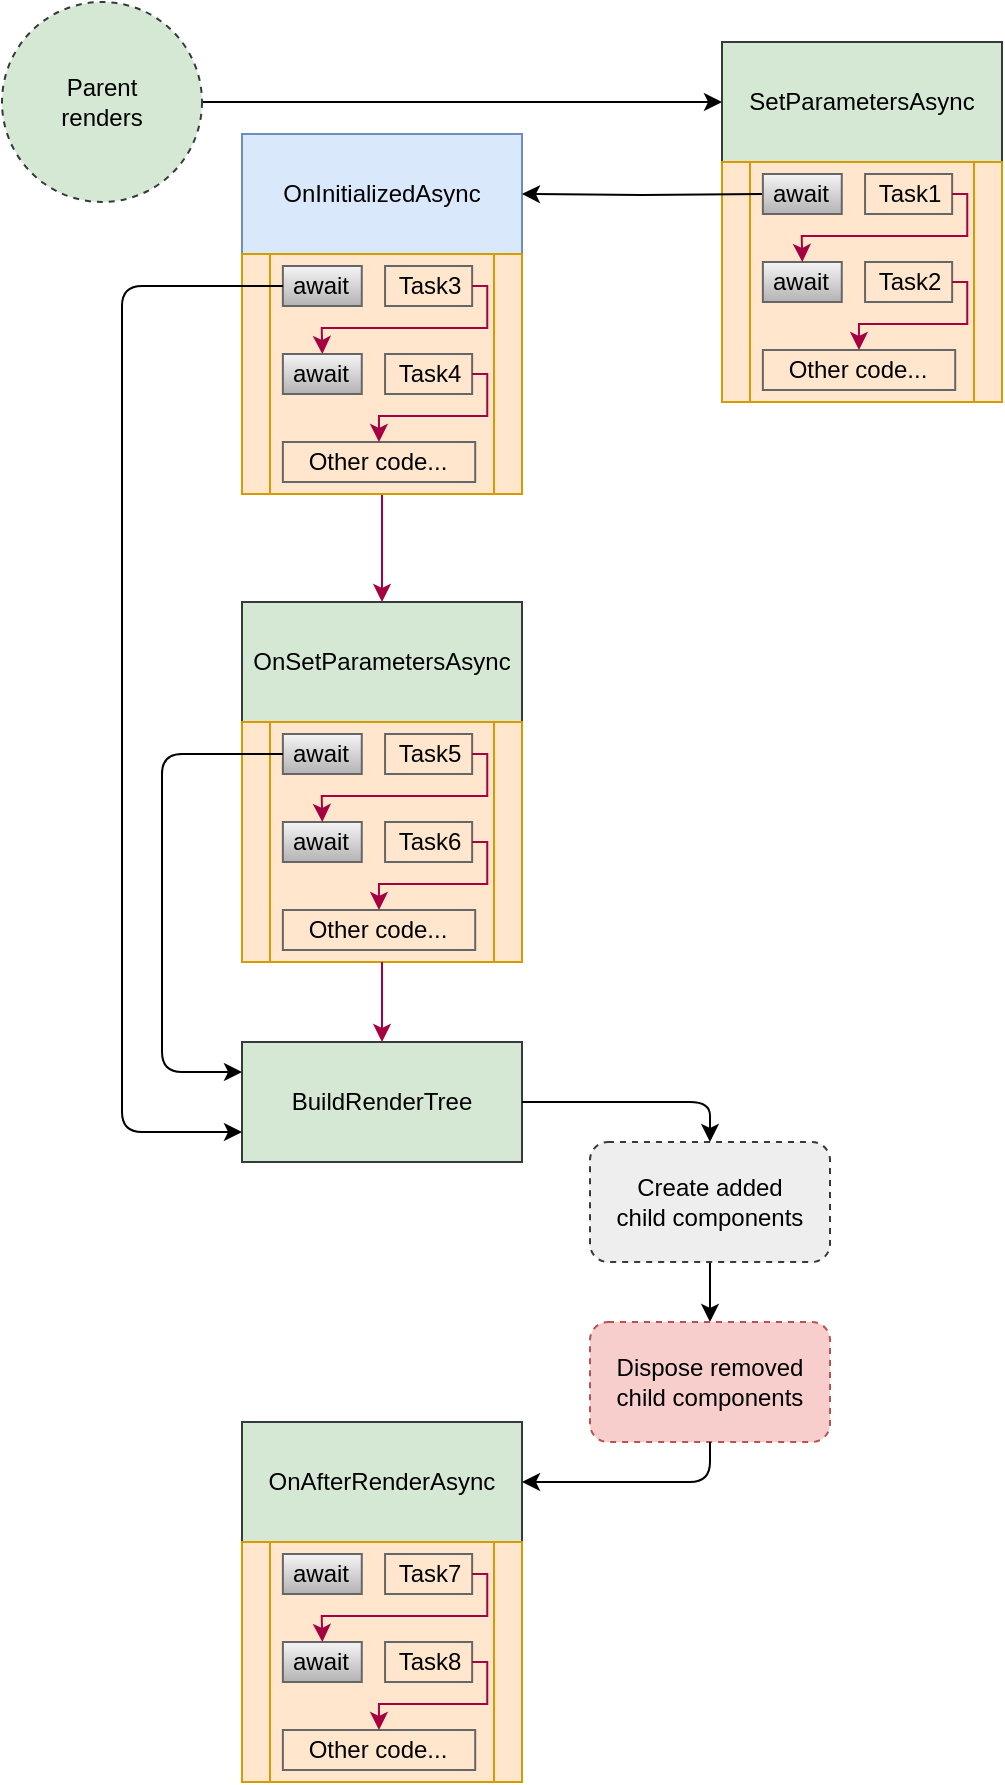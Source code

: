 <mxfile version="13.4.5" type="device"><diagram id="vjfwvLpHs5UMuAv5IVsu" name="Page-1"><mxGraphModel dx="813" dy="470" grid="1" gridSize="10" guides="1" tooltips="1" connect="1" arrows="1" fold="1" page="1" pageScale="1" pageWidth="827" pageHeight="1169" math="0" shadow="0"><root><mxCell id="0"/><mxCell id="1" parent="0"/><mxCell id="umg-9un5n8gTAFLP8XQi-9" value="SetParametersAsync" style="rounded=0;whiteSpace=wrap;html=1;strokeColor=#36393d;glass=0;fillColor=#D5E8D4;" parent="1" vertex="1"><mxGeometry x="360" y="30" width="140" height="60" as="geometry"/></mxCell><mxCell id="7Y9gA_fkRRRT-fwOyYDb-23" style="edgeStyle=orthogonalEdgeStyle;rounded=0;orthogonalLoop=1;jettySize=auto;html=1;entryX=0;entryY=0.5;entryDx=0;entryDy=0;strokeColor=#000000;exitX=1;exitY=0.5;exitDx=0;exitDy=0;" edge="1" parent="1" source="umg-9un5n8gTAFLP8XQi-22" target="umg-9un5n8gTAFLP8XQi-9"><mxGeometry relative="1" as="geometry"><mxPoint x="303" y="60" as="sourcePoint"/></mxGeometry></mxCell><mxCell id="umg-9un5n8gTAFLP8XQi-22" value="Parent&lt;br&gt;renders" style="ellipse;whiteSpace=wrap;html=1;aspect=fixed;glass=0;fontSize=12;strokeColor=#36393d;fillColor=#D5E8D4;dashed=1;" parent="1" vertex="1"><mxGeometry y="10" width="100" height="100" as="geometry"/></mxCell><mxCell id="umg-9un5n8gTAFLP8XQi-52" value="BuildRenderTree" style="rounded=0;whiteSpace=wrap;html=1;fontSize=12;strokeColor=#36393d;fillColor=#D5E8D4;" parent="1" vertex="1"><mxGeometry x="120" y="530" width="140" height="60" as="geometry"/></mxCell><mxCell id="umg-9un5n8gTAFLP8XQi-59" style="edgeStyle=orthogonalEdgeStyle;rounded=0;orthogonalLoop=1;jettySize=auto;html=1;entryX=0.5;entryY=0;entryDx=0;entryDy=0;fontSize=12;" parent="1" source="umg-9un5n8gTAFLP8XQi-54" target="umg-9un5n8gTAFLP8XQi-55" edge="1"><mxGeometry relative="1" as="geometry"/></mxCell><mxCell id="umg-9un5n8gTAFLP8XQi-54" value="Create added&lt;br&gt;child components" style="rounded=1;whiteSpace=wrap;html=1;glass=0;dashed=1;fillColor=#eeeeee;fontSize=12;strokeColor=#36393d;" parent="1" vertex="1"><mxGeometry x="294" y="580" width="120" height="60" as="geometry"/></mxCell><mxCell id="umg-9un5n8gTAFLP8XQi-55" value="Dispose removed&lt;br&gt;child components" style="rounded=1;whiteSpace=wrap;html=1;glass=0;dashed=1;fillColor=#f8cecc;fontSize=12;strokeColor=#b85450;" parent="1" vertex="1"><mxGeometry x="294" y="670" width="120" height="60" as="geometry"/></mxCell><mxCell id="umg-9un5n8gTAFLP8XQi-56" value="OnAfterRenderAsync" style="rounded=0;whiteSpace=wrap;html=1;fontSize=12;strokeColor=#36393d;fillColor=#D5E8D4;" parent="1" vertex="1"><mxGeometry x="120" y="720" width="140" height="60" as="geometry"/></mxCell><mxCell id="umg-9un5n8gTAFLP8XQi-58" value="" style="endArrow=classic;html=1;fontSize=12;exitX=1;exitY=0.5;exitDx=0;exitDy=0;entryX=0.5;entryY=0;entryDx=0;entryDy=0;" parent="1" source="umg-9un5n8gTAFLP8XQi-52" target="umg-9un5n8gTAFLP8XQi-54" edge="1"><mxGeometry width="50" height="50" relative="1" as="geometry"><mxPoint x="364" y="500" as="sourcePoint"/><mxPoint x="414" y="450" as="targetPoint"/><Array as="points"><mxPoint x="354" y="560"/></Array></mxGeometry></mxCell><mxCell id="umg-9un5n8gTAFLP8XQi-60" value="" style="endArrow=classic;html=1;fontSize=12;exitX=0.5;exitY=1;exitDx=0;exitDy=0;entryX=1;entryY=0.5;entryDx=0;entryDy=0;" parent="1" source="umg-9un5n8gTAFLP8XQi-55" target="umg-9un5n8gTAFLP8XQi-56" edge="1"><mxGeometry width="50" height="50" relative="1" as="geometry"><mxPoint x="624" y="590" as="sourcePoint"/><mxPoint x="674" y="540" as="targetPoint"/><Array as="points"><mxPoint x="354" y="750"/></Array></mxGeometry></mxCell><mxCell id="7Y9gA_fkRRRT-fwOyYDb-42" value="OnInitializedAsync" style="rounded=0;whiteSpace=wrap;html=1;strokeColor=#6c8ebf;glass=0;fillColor=#dae8fc;" vertex="1" parent="1"><mxGeometry x="120" y="76" width="140" height="60" as="geometry"/></mxCell><mxCell id="7Y9gA_fkRRRT-fwOyYDb-49" value="OnSetParametersAsync" style="rounded=0;whiteSpace=wrap;html=1;strokeColor=#36393d;glass=0;fillColor=#D5E8D4;" vertex="1" parent="1"><mxGeometry x="120" y="310" width="140" height="60" as="geometry"/></mxCell><mxCell id="7Y9gA_fkRRRT-fwOyYDb-56" style="edgeStyle=orthogonalEdgeStyle;rounded=0;orthogonalLoop=1;jettySize=auto;html=1;entryX=0.5;entryY=0;entryDx=0;entryDy=0;fillColor=#d80073;strokeColor=#A50040;" edge="1" parent="1" source="7Y9gA_fkRRRT-fwOyYDb-74" target="7Y9gA_fkRRRT-fwOyYDb-49"><mxGeometry relative="1" as="geometry"><mxPoint x="188.5" y="216" as="sourcePoint"/></mxGeometry></mxCell><mxCell id="7Y9gA_fkRRRT-fwOyYDb-73" value="" style="group" vertex="1" connectable="0" parent="1"><mxGeometry x="120" y="136" width="140" height="120" as="geometry"/></mxCell><mxCell id="7Y9gA_fkRRRT-fwOyYDb-74" value="" style="shape=process;whiteSpace=wrap;html=1;backgroundOutline=1;fillColor=#ffe6cc;strokeColor=#d79b00;" vertex="1" parent="7Y9gA_fkRRRT-fwOyYDb-73"><mxGeometry width="140" height="120" as="geometry"/></mxCell><mxCell id="7Y9gA_fkRRRT-fwOyYDb-75" value="await" style="text;html=1;strokeColor=#666666;fillColor=#f5f5f5;align=center;verticalAlign=middle;whiteSpace=wrap;rounded=0;labelBackgroundColor=none;gradientColor=#b3b3b3;" vertex="1" parent="7Y9gA_fkRRRT-fwOyYDb-73"><mxGeometry x="20.438" y="6" width="39.445" height="20" as="geometry"/></mxCell><mxCell id="7Y9gA_fkRRRT-fwOyYDb-76" value="Task3" style="text;html=1;strokeColor=#666666;align=center;verticalAlign=middle;whiteSpace=wrap;rounded=0;labelBackgroundColor=none;" vertex="1" parent="7Y9gA_fkRRRT-fwOyYDb-73"><mxGeometry x="71.533" y="6" width="43.533" height="20" as="geometry"/></mxCell><mxCell id="7Y9gA_fkRRRT-fwOyYDb-77" value="await" style="text;html=1;strokeColor=#666666;fillColor=#f5f5f5;align=center;verticalAlign=middle;whiteSpace=wrap;rounded=0;labelBackgroundColor=none;gradientColor=#b3b3b3;" vertex="1" parent="7Y9gA_fkRRRT-fwOyYDb-73"><mxGeometry x="20.438" y="50" width="39.445" height="20" as="geometry"/></mxCell><mxCell id="7Y9gA_fkRRRT-fwOyYDb-78" value="Task4" style="text;html=1;strokeColor=#666666;align=center;verticalAlign=middle;whiteSpace=wrap;rounded=0;labelBackgroundColor=none;" vertex="1" parent="7Y9gA_fkRRRT-fwOyYDb-73"><mxGeometry x="71.533" y="50" width="43.533" height="20" as="geometry"/></mxCell><mxCell id="7Y9gA_fkRRRT-fwOyYDb-79" value="" style="endArrow=classic;html=1;strokeColor=#A50040;fillColor=#d80073;exitX=1;exitY=0.5;exitDx=0;exitDy=0;rounded=0;entryX=0.5;entryY=0;entryDx=0;entryDy=0;" edge="1" parent="7Y9gA_fkRRRT-fwOyYDb-73" source="7Y9gA_fkRRRT-fwOyYDb-76" target="7Y9gA_fkRRRT-fwOyYDb-77"><mxGeometry width="50" height="50" relative="1" as="geometry"><mxPoint x="115.066" y="19" as="sourcePoint"/><mxPoint x="-30.657" y="74" as="targetPoint"/><Array as="points"><mxPoint x="122.628" y="16"/><mxPoint x="122.628" y="37"/><mxPoint x="39.854" y="37"/></Array></mxGeometry></mxCell><mxCell id="7Y9gA_fkRRRT-fwOyYDb-80" value="Other code..." style="text;html=1;strokeColor=#666666;align=center;verticalAlign=middle;whiteSpace=wrap;rounded=0;labelBackgroundColor=none;" vertex="1" parent="7Y9gA_fkRRRT-fwOyYDb-73"><mxGeometry x="20.438" y="94" width="96.161" height="20" as="geometry"/></mxCell><mxCell id="7Y9gA_fkRRRT-fwOyYDb-81" value="" style="endArrow=classic;html=1;strokeColor=#A50040;fillColor=#d80073;rounded=0;exitX=1;exitY=0.5;exitDx=0;exitDy=0;" edge="1" parent="7Y9gA_fkRRRT-fwOyYDb-73" target="7Y9gA_fkRRRT-fwOyYDb-80" source="7Y9gA_fkRRRT-fwOyYDb-78"><mxGeometry width="50" height="50" relative="1" as="geometry"><mxPoint x="173.723" y="44" as="sourcePoint"/><mxPoint x="68.518" y="91" as="targetPoint"/><Array as="points"><mxPoint x="122.628" y="60"/><mxPoint x="122.628" y="81"/><mxPoint x="68.467" y="81"/></Array></mxGeometry></mxCell><mxCell id="7Y9gA_fkRRRT-fwOyYDb-82" value="" style="endArrow=classic;html=1;strokeColor=#000000;entryX=0;entryY=0.75;entryDx=0;entryDy=0;exitX=0;exitY=0.5;exitDx=0;exitDy=0;" edge="1" parent="1" source="7Y9gA_fkRRRT-fwOyYDb-75" target="umg-9un5n8gTAFLP8XQi-52"><mxGeometry width="50" height="50" relative="1" as="geometry"><mxPoint x="30" y="580" as="sourcePoint"/><mxPoint x="80" y="530" as="targetPoint"/><Array as="points"><mxPoint x="60" y="152"/><mxPoint x="60" y="575"/></Array></mxGeometry></mxCell><mxCell id="7Y9gA_fkRRRT-fwOyYDb-83" value="" style="group" vertex="1" connectable="0" parent="1"><mxGeometry x="360" y="90" width="140" height="120" as="geometry"/></mxCell><mxCell id="7Y9gA_fkRRRT-fwOyYDb-84" value="" style="shape=process;whiteSpace=wrap;html=1;backgroundOutline=1;fillColor=#ffe6cc;strokeColor=#d79b00;" vertex="1" parent="7Y9gA_fkRRRT-fwOyYDb-83"><mxGeometry width="140" height="120" as="geometry"/></mxCell><mxCell id="7Y9gA_fkRRRT-fwOyYDb-85" value="await" style="text;html=1;strokeColor=#666666;fillColor=#f5f5f5;align=center;verticalAlign=middle;whiteSpace=wrap;rounded=0;labelBackgroundColor=none;gradientColor=#b3b3b3;" vertex="1" parent="7Y9gA_fkRRRT-fwOyYDb-83"><mxGeometry x="20.438" y="6" width="39.445" height="20" as="geometry"/></mxCell><mxCell id="7Y9gA_fkRRRT-fwOyYDb-86" value="Task1" style="text;html=1;strokeColor=#666666;align=center;verticalAlign=middle;whiteSpace=wrap;rounded=0;labelBackgroundColor=none;" vertex="1" parent="7Y9gA_fkRRRT-fwOyYDb-83"><mxGeometry x="71.533" y="6" width="43.533" height="20" as="geometry"/></mxCell><mxCell id="7Y9gA_fkRRRT-fwOyYDb-87" value="await" style="text;html=1;strokeColor=#666666;fillColor=#f5f5f5;align=center;verticalAlign=middle;whiteSpace=wrap;rounded=0;labelBackgroundColor=none;gradientColor=#b3b3b3;" vertex="1" parent="7Y9gA_fkRRRT-fwOyYDb-83"><mxGeometry x="20.438" y="50" width="39.445" height="20" as="geometry"/></mxCell><mxCell id="7Y9gA_fkRRRT-fwOyYDb-88" value="Task2" style="text;html=1;strokeColor=#666666;align=center;verticalAlign=middle;whiteSpace=wrap;rounded=0;labelBackgroundColor=none;" vertex="1" parent="7Y9gA_fkRRRT-fwOyYDb-83"><mxGeometry x="71.533" y="50" width="43.533" height="20" as="geometry"/></mxCell><mxCell id="7Y9gA_fkRRRT-fwOyYDb-89" value="" style="endArrow=classic;html=1;strokeColor=#A50040;fillColor=#d80073;exitX=1;exitY=0.5;exitDx=0;exitDy=0;rounded=0;entryX=0.5;entryY=0;entryDx=0;entryDy=0;" edge="1" parent="7Y9gA_fkRRRT-fwOyYDb-83" source="7Y9gA_fkRRRT-fwOyYDb-86" target="7Y9gA_fkRRRT-fwOyYDb-87"><mxGeometry width="50" height="50" relative="1" as="geometry"><mxPoint x="115.066" y="19" as="sourcePoint"/><mxPoint x="-30.657" y="74" as="targetPoint"/><Array as="points"><mxPoint x="122.628" y="16"/><mxPoint x="122.628" y="37"/><mxPoint x="39.854" y="37"/></Array></mxGeometry></mxCell><mxCell id="7Y9gA_fkRRRT-fwOyYDb-90" value="Other code..." style="text;html=1;strokeColor=#666666;align=center;verticalAlign=middle;whiteSpace=wrap;rounded=0;labelBackgroundColor=none;" vertex="1" parent="7Y9gA_fkRRRT-fwOyYDb-83"><mxGeometry x="20.438" y="94" width="96.161" height="20" as="geometry"/></mxCell><mxCell id="7Y9gA_fkRRRT-fwOyYDb-91" value="" style="endArrow=classic;html=1;strokeColor=#A50040;fillColor=#d80073;rounded=0;exitX=1;exitY=0.5;exitDx=0;exitDy=0;" edge="1" parent="7Y9gA_fkRRRT-fwOyYDb-83" source="7Y9gA_fkRRRT-fwOyYDb-88" target="7Y9gA_fkRRRT-fwOyYDb-90"><mxGeometry width="50" height="50" relative="1" as="geometry"><mxPoint x="173.723" y="44" as="sourcePoint"/><mxPoint x="68.518" y="91" as="targetPoint"/><Array as="points"><mxPoint x="122.628" y="60"/><mxPoint x="122.628" y="81"/><mxPoint x="68.467" y="81"/></Array></mxGeometry></mxCell><mxCell id="7Y9gA_fkRRRT-fwOyYDb-24" style="edgeStyle=orthogonalEdgeStyle;rounded=0;orthogonalLoop=1;jettySize=auto;html=1;exitX=0;exitY=0.5;exitDx=0;exitDy=0;entryX=1;entryY=0.5;entryDx=0;entryDy=0;strokeColor=#000000;" edge="1" parent="1" target="7Y9gA_fkRRRT-fwOyYDb-42"><mxGeometry relative="1" as="geometry"><mxPoint x="380" y="106" as="sourcePoint"/><mxPoint x="258.109" y="106" as="targetPoint"/></mxGeometry></mxCell><mxCell id="7Y9gA_fkRRRT-fwOyYDb-92" value="" style="group" vertex="1" connectable="0" parent="1"><mxGeometry x="120" y="370" width="140" height="120" as="geometry"/></mxCell><mxCell id="7Y9gA_fkRRRT-fwOyYDb-93" value="" style="shape=process;whiteSpace=wrap;html=1;backgroundOutline=1;fillColor=#ffe6cc;strokeColor=#d79b00;" vertex="1" parent="7Y9gA_fkRRRT-fwOyYDb-92"><mxGeometry width="140" height="120" as="geometry"/></mxCell><mxCell id="7Y9gA_fkRRRT-fwOyYDb-94" value="await" style="text;html=1;strokeColor=#666666;fillColor=#f5f5f5;align=center;verticalAlign=middle;whiteSpace=wrap;rounded=0;labelBackgroundColor=none;gradientColor=#b3b3b3;" vertex="1" parent="7Y9gA_fkRRRT-fwOyYDb-92"><mxGeometry x="20.438" y="6" width="39.445" height="20" as="geometry"/></mxCell><mxCell id="7Y9gA_fkRRRT-fwOyYDb-95" value="Task5" style="text;html=1;strokeColor=#666666;align=center;verticalAlign=middle;whiteSpace=wrap;rounded=0;labelBackgroundColor=none;" vertex="1" parent="7Y9gA_fkRRRT-fwOyYDb-92"><mxGeometry x="71.533" y="6" width="43.533" height="20" as="geometry"/></mxCell><mxCell id="7Y9gA_fkRRRT-fwOyYDb-96" value="await" style="text;html=1;strokeColor=#666666;fillColor=#f5f5f5;align=center;verticalAlign=middle;whiteSpace=wrap;rounded=0;labelBackgroundColor=none;gradientColor=#b3b3b3;" vertex="1" parent="7Y9gA_fkRRRT-fwOyYDb-92"><mxGeometry x="20.438" y="50" width="39.445" height="20" as="geometry"/></mxCell><mxCell id="7Y9gA_fkRRRT-fwOyYDb-97" value="Task6" style="text;html=1;strokeColor=#666666;align=center;verticalAlign=middle;whiteSpace=wrap;rounded=0;labelBackgroundColor=none;" vertex="1" parent="7Y9gA_fkRRRT-fwOyYDb-92"><mxGeometry x="71.533" y="50" width="43.533" height="20" as="geometry"/></mxCell><mxCell id="7Y9gA_fkRRRT-fwOyYDb-98" value="" style="endArrow=classic;html=1;strokeColor=#A50040;fillColor=#d80073;exitX=1;exitY=0.5;exitDx=0;exitDy=0;rounded=0;entryX=0.5;entryY=0;entryDx=0;entryDy=0;" edge="1" parent="7Y9gA_fkRRRT-fwOyYDb-92" source="7Y9gA_fkRRRT-fwOyYDb-95" target="7Y9gA_fkRRRT-fwOyYDb-96"><mxGeometry width="50" height="50" relative="1" as="geometry"><mxPoint x="115.066" y="19" as="sourcePoint"/><mxPoint x="-30.657" y="74" as="targetPoint"/><Array as="points"><mxPoint x="122.628" y="16"/><mxPoint x="122.628" y="37"/><mxPoint x="39.854" y="37"/></Array></mxGeometry></mxCell><mxCell id="7Y9gA_fkRRRT-fwOyYDb-99" value="Other code..." style="text;html=1;strokeColor=#666666;align=center;verticalAlign=middle;whiteSpace=wrap;rounded=0;labelBackgroundColor=none;" vertex="1" parent="7Y9gA_fkRRRT-fwOyYDb-92"><mxGeometry x="20.438" y="94" width="96.161" height="20" as="geometry"/></mxCell><mxCell id="7Y9gA_fkRRRT-fwOyYDb-100" value="" style="endArrow=classic;html=1;strokeColor=#A50040;fillColor=#d80073;rounded=0;exitX=1;exitY=0.5;exitDx=0;exitDy=0;" edge="1" parent="7Y9gA_fkRRRT-fwOyYDb-92" source="7Y9gA_fkRRRT-fwOyYDb-97" target="7Y9gA_fkRRRT-fwOyYDb-99"><mxGeometry width="50" height="50" relative="1" as="geometry"><mxPoint x="173.723" y="44" as="sourcePoint"/><mxPoint x="68.518" y="91" as="targetPoint"/><Array as="points"><mxPoint x="122.628" y="60"/><mxPoint x="122.628" y="81"/><mxPoint x="68.467" y="81"/></Array></mxGeometry></mxCell><mxCell id="7Y9gA_fkRRRT-fwOyYDb-101" value="" style="endArrow=classic;html=1;strokeColor=#000000;exitX=0;exitY=0.5;exitDx=0;exitDy=0;entryX=0;entryY=0.25;entryDx=0;entryDy=0;" edge="1" parent="1" source="7Y9gA_fkRRRT-fwOyYDb-94" target="umg-9un5n8gTAFLP8XQi-52"><mxGeometry width="50" height="50" relative="1" as="geometry"><mxPoint x="60" y="420" as="sourcePoint"/><mxPoint x="110" y="370" as="targetPoint"/><Array as="points"><mxPoint x="80" y="386"/><mxPoint x="80" y="545"/></Array></mxGeometry></mxCell><mxCell id="7Y9gA_fkRRRT-fwOyYDb-102" value="" style="endArrow=classic;html=1;fillColor=#d80073;exitX=0.5;exitY=1;exitDx=0;exitDy=0;strokeColor=#A50040;" edge="1" parent="1" source="7Y9gA_fkRRRT-fwOyYDb-93" target="umg-9un5n8gTAFLP8XQi-52"><mxGeometry width="50" height="50" relative="1" as="geometry"><mxPoint x="187" y="510" as="sourcePoint"/><mxPoint x="390" y="350" as="targetPoint"/></mxGeometry></mxCell><mxCell id="7Y9gA_fkRRRT-fwOyYDb-103" value="" style="group" vertex="1" connectable="0" parent="1"><mxGeometry x="120" y="780" width="140" height="120" as="geometry"/></mxCell><mxCell id="7Y9gA_fkRRRT-fwOyYDb-104" value="" style="shape=process;whiteSpace=wrap;html=1;backgroundOutline=1;fillColor=#ffe6cc;strokeColor=#d79b00;" vertex="1" parent="7Y9gA_fkRRRT-fwOyYDb-103"><mxGeometry width="140" height="120" as="geometry"/></mxCell><mxCell id="7Y9gA_fkRRRT-fwOyYDb-105" value="await" style="text;html=1;strokeColor=#666666;fillColor=#f5f5f5;align=center;verticalAlign=middle;whiteSpace=wrap;rounded=0;labelBackgroundColor=none;gradientColor=#b3b3b3;" vertex="1" parent="7Y9gA_fkRRRT-fwOyYDb-103"><mxGeometry x="20.438" y="6" width="39.445" height="20" as="geometry"/></mxCell><mxCell id="7Y9gA_fkRRRT-fwOyYDb-106" value="Task7" style="text;html=1;strokeColor=#666666;align=center;verticalAlign=middle;whiteSpace=wrap;rounded=0;labelBackgroundColor=none;" vertex="1" parent="7Y9gA_fkRRRT-fwOyYDb-103"><mxGeometry x="71.533" y="6" width="43.533" height="20" as="geometry"/></mxCell><mxCell id="7Y9gA_fkRRRT-fwOyYDb-107" value="await" style="text;html=1;strokeColor=#666666;fillColor=#f5f5f5;align=center;verticalAlign=middle;whiteSpace=wrap;rounded=0;labelBackgroundColor=none;gradientColor=#b3b3b3;" vertex="1" parent="7Y9gA_fkRRRT-fwOyYDb-103"><mxGeometry x="20.438" y="50" width="39.445" height="20" as="geometry"/></mxCell><mxCell id="7Y9gA_fkRRRT-fwOyYDb-108" value="Task8" style="text;html=1;strokeColor=#666666;align=center;verticalAlign=middle;whiteSpace=wrap;rounded=0;labelBackgroundColor=none;" vertex="1" parent="7Y9gA_fkRRRT-fwOyYDb-103"><mxGeometry x="71.533" y="50" width="43.533" height="20" as="geometry"/></mxCell><mxCell id="7Y9gA_fkRRRT-fwOyYDb-109" value="" style="endArrow=classic;html=1;strokeColor=#A50040;fillColor=#d80073;exitX=1;exitY=0.5;exitDx=0;exitDy=0;rounded=0;entryX=0.5;entryY=0;entryDx=0;entryDy=0;" edge="1" parent="7Y9gA_fkRRRT-fwOyYDb-103" source="7Y9gA_fkRRRT-fwOyYDb-106" target="7Y9gA_fkRRRT-fwOyYDb-107"><mxGeometry width="50" height="50" relative="1" as="geometry"><mxPoint x="115.066" y="19" as="sourcePoint"/><mxPoint x="-30.657" y="74" as="targetPoint"/><Array as="points"><mxPoint x="122.628" y="16"/><mxPoint x="122.628" y="37"/><mxPoint x="39.854" y="37"/></Array></mxGeometry></mxCell><mxCell id="7Y9gA_fkRRRT-fwOyYDb-110" value="Other code..." style="text;html=1;strokeColor=#666666;align=center;verticalAlign=middle;whiteSpace=wrap;rounded=0;labelBackgroundColor=none;" vertex="1" parent="7Y9gA_fkRRRT-fwOyYDb-103"><mxGeometry x="20.438" y="94" width="96.161" height="20" as="geometry"/></mxCell><mxCell id="7Y9gA_fkRRRT-fwOyYDb-111" value="" style="endArrow=classic;html=1;strokeColor=#A50040;fillColor=#d80073;rounded=0;exitX=1;exitY=0.5;exitDx=0;exitDy=0;" edge="1" parent="7Y9gA_fkRRRT-fwOyYDb-103" source="7Y9gA_fkRRRT-fwOyYDb-108" target="7Y9gA_fkRRRT-fwOyYDb-110"><mxGeometry width="50" height="50" relative="1" as="geometry"><mxPoint x="173.723" y="44" as="sourcePoint"/><mxPoint x="68.518" y="91" as="targetPoint"/><Array as="points"><mxPoint x="122.628" y="60"/><mxPoint x="122.628" y="81"/><mxPoint x="68.467" y="81"/></Array></mxGeometry></mxCell></root></mxGraphModel></diagram></mxfile>